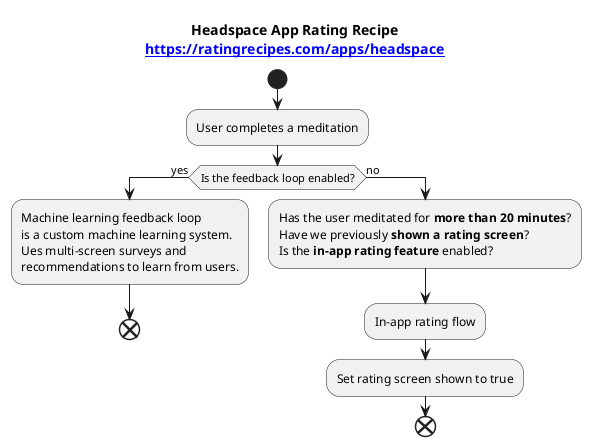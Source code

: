 @startuml

title Headspace App Rating Recipe\n[[https://ratingrecipes.com/apps/headspace]]

start

:User completes a meditation;
if (Is the feedback loop enabled?) then (yes)
    :Machine learning feedback loop
    is a custom machine learning system.
    Ues multi-screen surveys and
    recommendations to learn from users.;
    end
else (no)
    :Has the user meditated for **more than 20 minutes**?
    Have we previously **shown a rating screen**?
    Is the **in-app rating feature** enabled?;
    :In-app rating flow;
    :Set rating screen shown to true;
    end
endif

@enduml